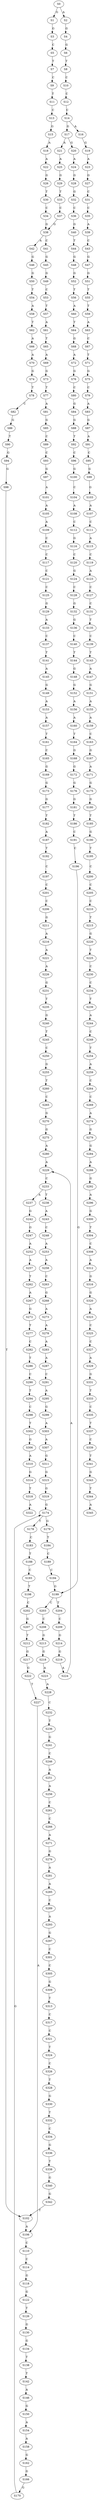 strict digraph  {
	S0 -> S1 [ label = G ];
	S0 -> S2 [ label = A ];
	S1 -> S3 [ label = G ];
	S2 -> S4 [ label = G ];
	S3 -> S5 [ label = C ];
	S4 -> S6 [ label = G ];
	S5 -> S7 [ label = T ];
	S6 -> S8 [ label = T ];
	S7 -> S9 [ label = C ];
	S8 -> S10 [ label = C ];
	S9 -> S11 [ label = T ];
	S10 -> S12 [ label = C ];
	S11 -> S13 [ label = C ];
	S12 -> S14 [ label = C ];
	S13 -> S15 [ label = G ];
	S14 -> S16 [ label = A ];
	S14 -> S17 [ label = G ];
	S15 -> S18 [ label = A ];
	S16 -> S19 [ label = G ];
	S17 -> S20 [ label = G ];
	S17 -> S21 [ label = A ];
	S18 -> S22 [ label = A ];
	S19 -> S23 [ label = A ];
	S20 -> S24 [ label = A ];
	S21 -> S25 [ label = A ];
	S22 -> S26 [ label = G ];
	S23 -> S27 [ label = G ];
	S24 -> S28 [ label = G ];
	S25 -> S29 [ label = G ];
	S26 -> S30 [ label = T ];
	S27 -> S31 [ label = C ];
	S28 -> S32 [ label = G ];
	S29 -> S33 [ label = T ];
	S30 -> S34 [ label = C ];
	S31 -> S35 [ label = C ];
	S32 -> S36 [ label = C ];
	S33 -> S37 [ label = C ];
	S34 -> S38 [ label = G ];
	S35 -> S39 [ label = A ];
	S36 -> S40 [ label = G ];
	S37 -> S38 [ label = G ];
	S38 -> S41 [ label = C ];
	S38 -> S42 [ label = A ];
	S39 -> S43 [ label = C ];
	S40 -> S44 [ label = T ];
	S41 -> S45 [ label = G ];
	S42 -> S46 [ label = G ];
	S43 -> S47 [ label = G ];
	S44 -> S48 [ label = G ];
	S45 -> S49 [ label = G ];
	S46 -> S50 [ label = G ];
	S47 -> S51 [ label = G ];
	S48 -> S52 [ label = G ];
	S49 -> S53 [ label = C ];
	S50 -> S54 [ label = T ];
	S51 -> S55 [ label = T ];
	S52 -> S56 [ label = T ];
	S53 -> S57 [ label = T ];
	S54 -> S58 [ label = A ];
	S55 -> S59 [ label = T ];
	S56 -> S60 [ label = A ];
	S57 -> S61 [ label = A ];
	S58 -> S62 [ label = T ];
	S59 -> S63 [ label = A ];
	S60 -> S64 [ label = T ];
	S61 -> S65 [ label = T ];
	S62 -> S66 [ label = A ];
	S63 -> S67 [ label = C ];
	S64 -> S68 [ label = G ];
	S65 -> S69 [ label = A ];
	S66 -> S70 [ label = A ];
	S67 -> S71 [ label = T ];
	S68 -> S72 [ label = A ];
	S69 -> S73 [ label = G ];
	S70 -> S74 [ label = G ];
	S71 -> S75 [ label = G ];
	S72 -> S76 [ label = G ];
	S73 -> S77 [ label = T ];
	S74 -> S78 [ label = T ];
	S75 -> S79 [ label = C ];
	S76 -> S80 [ label = C ];
	S77 -> S81 [ label = A ];
	S78 -> S82 [ label = C ];
	S79 -> S83 [ label = A ];
	S80 -> S84 [ label = G ];
	S81 -> S85 [ label = G ];
	S82 -> S86 [ label = G ];
	S83 -> S87 [ label = G ];
	S84 -> S88 [ label = G ];
	S85 -> S89 [ label = C ];
	S86 -> S90 [ label = T ];
	S87 -> S91 [ label = A ];
	S88 -> S92 [ label = T ];
	S89 -> S93 [ label = C ];
	S90 -> S94 [ label = G ];
	S91 -> S95 [ label = C ];
	S92 -> S96 [ label = C ];
	S93 -> S97 [ label = G ];
	S94 -> S98 [ label = G ];
	S95 -> S99 [ label = G ];
	S96 -> S100 [ label = G ];
	S97 -> S101 [ label = A ];
	S98 -> S102 [ label = T ];
	S99 -> S103 [ label = G ];
	S100 -> S104 [ label = C ];
	S101 -> S105 [ label = A ];
	S102 -> S106 [ label = A ];
	S103 -> S107 [ label = A ];
	S104 -> S108 [ label = A ];
	S105 -> S109 [ label = A ];
	S106 -> S110 [ label = C ];
	S107 -> S111 [ label = C ];
	S108 -> S112 [ label = C ];
	S109 -> S113 [ label = C ];
	S110 -> S114 [ label = C ];
	S111 -> S115 [ label = A ];
	S112 -> S116 [ label = G ];
	S113 -> S117 [ label = C ];
	S114 -> S118 [ label = G ];
	S115 -> S119 [ label = C ];
	S116 -> S120 [ label = C ];
	S117 -> S121 [ label = C ];
	S118 -> S122 [ label = G ];
	S119 -> S123 [ label = A ];
	S120 -> S124 [ label = G ];
	S121 -> S125 [ label = C ];
	S122 -> S126 [ label = T ];
	S123 -> S127 [ label = C ];
	S124 -> S128 [ label = C ];
	S125 -> S129 [ label = G ];
	S126 -> S130 [ label = G ];
	S127 -> S131 [ label = C ];
	S128 -> S132 [ label = G ];
	S129 -> S133 [ label = A ];
	S130 -> S134 [ label = G ];
	S131 -> S135 [ label = T ];
	S132 -> S136 [ label = G ];
	S133 -> S137 [ label = C ];
	S134 -> S138 [ label = T ];
	S135 -> S139 [ label = C ];
	S136 -> S140 [ label = C ];
	S137 -> S141 [ label = T ];
	S138 -> S142 [ label = T ];
	S139 -> S143 [ label = T ];
	S140 -> S144 [ label = T ];
	S141 -> S145 [ label = A ];
	S142 -> S146 [ label = A ];
	S143 -> S147 [ label = A ];
	S144 -> S148 [ label = G ];
	S145 -> S149 [ label = G ];
	S146 -> S150 [ label = G ];
	S147 -> S151 [ label = G ];
	S148 -> S152 [ label = G ];
	S149 -> S153 [ label = A ];
	S150 -> S154 [ label = A ];
	S151 -> S155 [ label = A ];
	S152 -> S156 [ label = A ];
	S153 -> S157 [ label = A ];
	S154 -> S158 [ label = A ];
	S155 -> S159 [ label = A ];
	S156 -> S160 [ label = A ];
	S157 -> S161 [ label = T ];
	S158 -> S162 [ label = G ];
	S159 -> S163 [ label = C ];
	S160 -> S164 [ label = T ];
	S161 -> S165 [ label = C ];
	S162 -> S166 [ label = G ];
	S163 -> S167 [ label = G ];
	S164 -> S168 [ label = G ];
	S165 -> S169 [ label = G ];
	S166 -> S170 [ label = G ];
	S167 -> S171 [ label = A ];
	S168 -> S172 [ label = G ];
	S169 -> S173 [ label = G ];
	S170 -> S174 [ label = G ];
	S171 -> S175 [ label = G ];
	S172 -> S176 [ label = G ];
	S173 -> S177 [ label = G ];
	S174 -> S178 [ label = T ];
	S174 -> S179 [ label = G ];
	S175 -> S180 [ label = G ];
	S176 -> S181 [ label = G ];
	S177 -> S182 [ label = T ];
	S178 -> S183 [ label = C ];
	S179 -> S184 [ label = T ];
	S180 -> S185 [ label = T ];
	S181 -> S186 [ label = T ];
	S182 -> S187 [ label = A ];
	S183 -> S188 [ label = T ];
	S184 -> S189 [ label = C ];
	S185 -> S190 [ label = G ];
	S186 -> S191 [ label = C ];
	S187 -> S192 [ label = T ];
	S188 -> S193 [ label = C ];
	S189 -> S194 [ label = C ];
	S190 -> S195 [ label = T ];
	S191 -> S196 [ label = C ];
	S192 -> S197 [ label = C ];
	S193 -> S198 [ label = T ];
	S194 -> S199 [ label = G ];
	S195 -> S200 [ label = C ];
	S196 -> S199 [ label = G ];
	S197 -> S201 [ label = C ];
	S198 -> S202 [ label = C ];
	S199 -> S203 [ label = C ];
	S199 -> S204 [ label = T ];
	S200 -> S205 [ label = C ];
	S201 -> S206 [ label = C ];
	S202 -> S207 [ label = G ];
	S203 -> S208 [ label = C ];
	S204 -> S209 [ label = C ];
	S205 -> S210 [ label = C ];
	S206 -> S211 [ label = G ];
	S207 -> S212 [ label = T ];
	S208 -> S213 [ label = G ];
	S209 -> S214 [ label = G ];
	S210 -> S215 [ label = T ];
	S211 -> S216 [ label = A ];
	S212 -> S217 [ label = G ];
	S213 -> S218 [ label = G ];
	S214 -> S219 [ label = G ];
	S215 -> S220 [ label = G ];
	S216 -> S221 [ label = A ];
	S217 -> S222 [ label = G ];
	S218 -> S223 [ label = A ];
	S219 -> S224 [ label = A ];
	S220 -> S225 [ label = T ];
	S221 -> S226 [ label = A ];
	S222 -> S227 [ label = T ];
	S223 -> S228 [ label = A ];
	S224 -> S229 [ label = A ];
	S225 -> S230 [ label = C ];
	S226 -> S231 [ label = G ];
	S227 -> S106 [ label = A ];
	S228 -> S232 [ label = C ];
	S229 -> S233 [ label = C ];
	S230 -> S234 [ label = C ];
	S231 -> S235 [ label = T ];
	S232 -> S236 [ label = T ];
	S233 -> S237 [ label = A ];
	S233 -> S238 [ label = T ];
	S234 -> S239 [ label = T ];
	S235 -> S240 [ label = G ];
	S236 -> S241 [ label = G ];
	S237 -> S242 [ label = G ];
	S238 -> S243 [ label = A ];
	S239 -> S244 [ label = A ];
	S240 -> S245 [ label = T ];
	S241 -> S246 [ label = C ];
	S242 -> S247 [ label = G ];
	S243 -> S248 [ label = C ];
	S244 -> S249 [ label = C ];
	S245 -> S250 [ label = C ];
	S246 -> S251 [ label = A ];
	S247 -> S252 [ label = A ];
	S248 -> S253 [ label = A ];
	S249 -> S254 [ label = T ];
	S250 -> S255 [ label = G ];
	S251 -> S256 [ label = A ];
	S252 -> S257 [ label = A ];
	S253 -> S258 [ label = A ];
	S254 -> S259 [ label = A ];
	S255 -> S260 [ label = T ];
	S256 -> S261 [ label = C ];
	S257 -> S262 [ label = T ];
	S258 -> S263 [ label = C ];
	S259 -> S264 [ label = C ];
	S260 -> S265 [ label = C ];
	S261 -> S266 [ label = C ];
	S262 -> S267 [ label = A ];
	S263 -> S268 [ label = G ];
	S264 -> S269 [ label = C ];
	S265 -> S270 [ label = G ];
	S266 -> S271 [ label = A ];
	S267 -> S272 [ label = G ];
	S268 -> S273 [ label = A ];
	S269 -> S274 [ label = A ];
	S270 -> S275 [ label = G ];
	S271 -> S276 [ label = G ];
	S272 -> S277 [ label = T ];
	S273 -> S278 [ label = A ];
	S274 -> S279 [ label = G ];
	S275 -> S280 [ label = A ];
	S276 -> S281 [ label = A ];
	S277 -> S282 [ label = C ];
	S278 -> S283 [ label = A ];
	S279 -> S284 [ label = G ];
	S280 -> S229 [ label = A ];
	S281 -> S285 [ label = A ];
	S282 -> S286 [ label = T ];
	S283 -> S287 [ label = A ];
	S284 -> S288 [ label = A ];
	S285 -> S289 [ label = C ];
	S286 -> S290 [ label = C ];
	S287 -> S291 [ label = C ];
	S288 -> S292 [ label = G ];
	S289 -> S293 [ label = A ];
	S290 -> S294 [ label = T ];
	S291 -> S295 [ label = A ];
	S292 -> S296 [ label = A ];
	S293 -> S297 [ label = G ];
	S294 -> S298 [ label = C ];
	S295 -> S299 [ label = G ];
	S296 -> S300 [ label = G ];
	S297 -> S301 [ label = C ];
	S298 -> S302 [ label = T ];
	S299 -> S303 [ label = A ];
	S300 -> S304 [ label = T ];
	S301 -> S305 [ label = C ];
	S302 -> S306 [ label = G ];
	S303 -> S307 [ label = A ];
	S304 -> S308 [ label = C ];
	S305 -> S309 [ label = G ];
	S306 -> S310 [ label = A ];
	S307 -> S311 [ label = G ];
	S308 -> S312 [ label = A ];
	S309 -> S313 [ label = T ];
	S310 -> S314 [ label = G ];
	S311 -> S315 [ label = G ];
	S312 -> S316 [ label = G ];
	S313 -> S317 [ label = C ];
	S314 -> S318 [ label = T ];
	S315 -> S319 [ label = G ];
	S316 -> S320 [ label = G ];
	S317 -> S321 [ label = C ];
	S318 -> S322 [ label = A ];
	S319 -> S174 [ label = G ];
	S320 -> S323 [ label = A ];
	S321 -> S324 [ label = T ];
	S323 -> S325 [ label = C ];
	S324 -> S326 [ label = C ];
	S325 -> S327 [ label = C ];
	S326 -> S328 [ label = T ];
	S327 -> S329 [ label = A ];
	S328 -> S330 [ label = G ];
	S329 -> S331 [ label = G ];
	S330 -> S332 [ label = T ];
	S331 -> S333 [ label = T ];
	S332 -> S334 [ label = C ];
	S333 -> S335 [ label = C ];
	S334 -> S336 [ label = G ];
	S335 -> S337 [ label = T ];
	S336 -> S338 [ label = T ];
	S337 -> S339 [ label = C ];
	S338 -> S340 [ label = G ];
	S339 -> S341 [ label = T ];
	S340 -> S342 [ label = G ];
	S341 -> S343 [ label = G ];
	S342 -> S102 [ label = T ];
	S343 -> S344 [ label = T ];
	S344 -> S345 [ label = A ];
}
